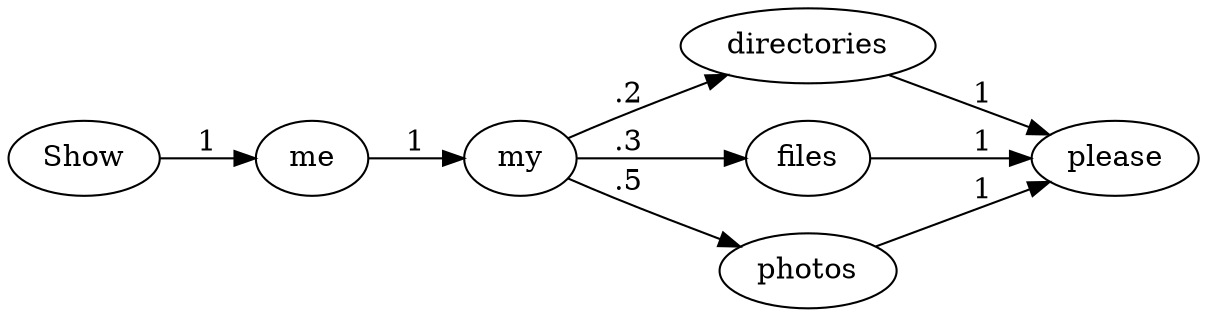 digraph test {
    rankdir="LR";
    Show -> me [label="1"];
    me -> my [label="1"];
    my -> directories [label=".2"];
    my -> files [label=".3"];
    my -> photos [label=".5"];
    directories -> please [label="1"];
    files -> please [label="1"];
    photos -> please [label="1"];
}
